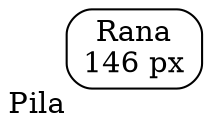 digraph G {
    rankdir=LR;
    node[shape=Mrecord];
    Pila[xlabel="Pila" label="Rana\n146 px"];
}
